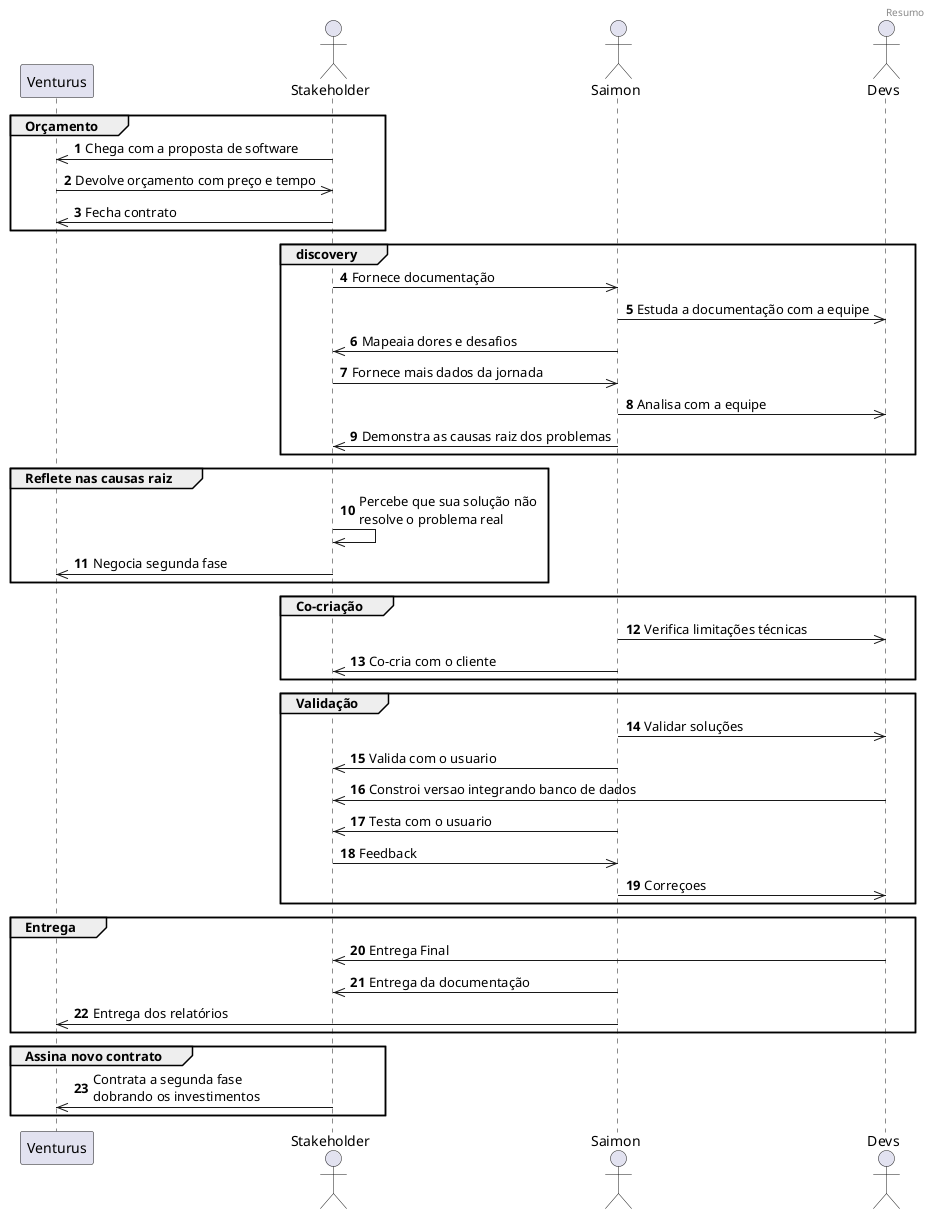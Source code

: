 @startuml
header Resumo
participant Venturus as ven
actor Stakeholder as eng
actor Saimon as sai
actor Devs as dev
Autonumber
group Orçamento
eng->>ven: Chega com a proposta de software
ven->>eng: Devolve orçamento com preço e tempo
eng->>ven: Fecha contrato
end
group discovery
eng->>sai: Fornece documentação
sai->>dev: Estuda a documentação com a equipe
sai->>eng: Mapeaia dores e desafios
eng->>sai: Fornece mais dados da jornada
sai->>dev: Analisa com a equipe
sai->>eng: Demonstra as causas raiz dos problemas
end
group Reflete nas causas raiz
eng->>eng: Percebe que sua solução não\nresolve o problema real
eng->>ven: Negocia segunda fase
end
group Co-criação
sai->>dev: Verifica limitações técnicas
sai->>eng: Co-cria com o cliente
end
Group Validação
sai->>dev: Validar soluções
sai->>eng: Valida com o usuario
dev->>eng: Constroi versao integrando banco de dados
sai->>eng: Testa com o usuario
eng->>sai: Feedback
sai->>dev: Correçoes
end
group Entrega
dev->>eng: Entrega Final
sai->>eng: Entrega da documentação
sai->>ven: Entrega dos relatórios
end
group Assina novo contrato
eng->>ven: Contrata a segunda fase\ndobrando os investimentos
end
@enduml